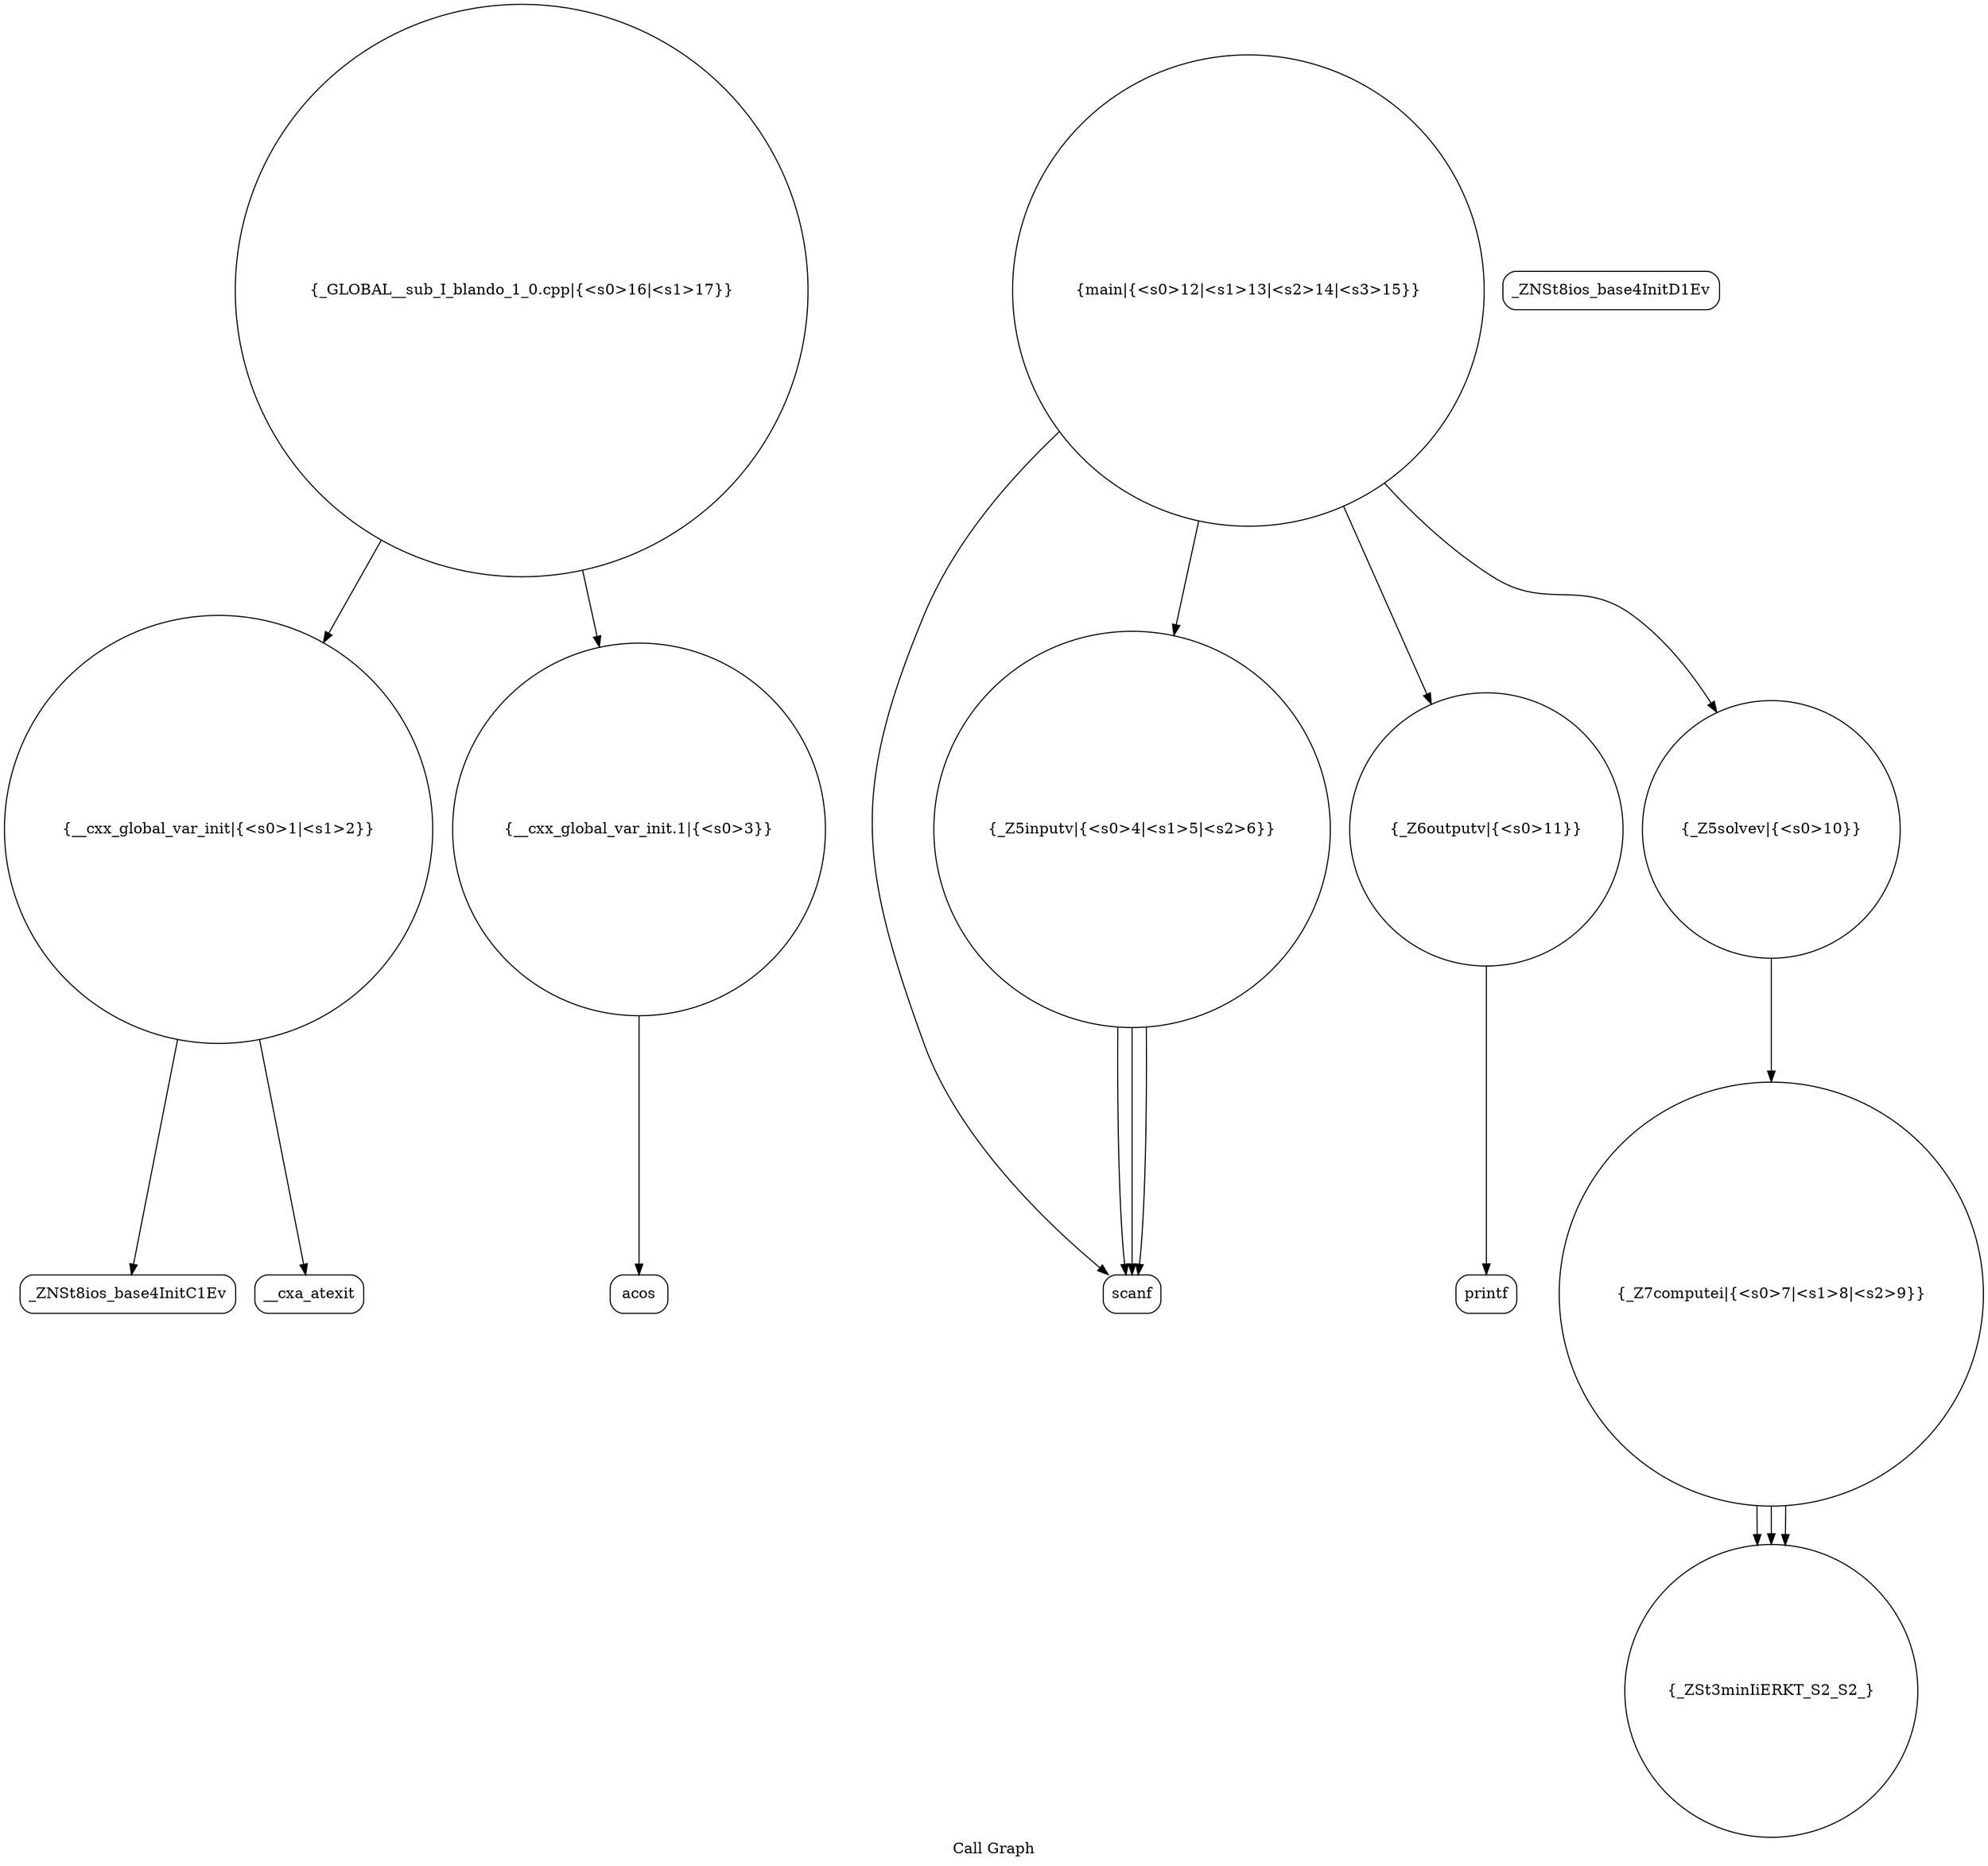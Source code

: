 digraph "Call Graph" {
	label="Call Graph";

	Node0x5576969ca880 [shape=record,shape=circle,label="{__cxx_global_var_init|{<s0>1|<s1>2}}"];
	Node0x5576969ca880:s0 -> Node0x5576969cad10[color=black];
	Node0x5576969ca880:s1 -> Node0x5576969cae10[color=black];
	Node0x5576969cb010 [shape=record,shape=Mrecord,label="{scanf}"];
	Node0x5576969cb390 [shape=record,shape=circle,label="{_GLOBAL__sub_I_blando_1_0.cpp|{<s0>16|<s1>17}}"];
	Node0x5576969cb390:s0 -> Node0x5576969ca880[color=black];
	Node0x5576969cb390:s1 -> Node0x5576969cae90[color=black];
	Node0x5576969cad90 [shape=record,shape=Mrecord,label="{_ZNSt8ios_base4InitD1Ev}"];
	Node0x5576969cb110 [shape=record,shape=circle,label="{_ZSt3minIiERKT_S2_S2_}"];
	Node0x5576969cae90 [shape=record,shape=circle,label="{__cxx_global_var_init.1|{<s0>3}}"];
	Node0x5576969cae90:s0 -> Node0x5576969caf10[color=black];
	Node0x5576969cb210 [shape=record,shape=circle,label="{_Z6outputv|{<s0>11}}"];
	Node0x5576969cb210:s0 -> Node0x5576969cb290[color=black];
	Node0x5576969caf90 [shape=record,shape=circle,label="{_Z5inputv|{<s0>4|<s1>5|<s2>6}}"];
	Node0x5576969caf90:s0 -> Node0x5576969cb010[color=black];
	Node0x5576969caf90:s1 -> Node0x5576969cb010[color=black];
	Node0x5576969caf90:s2 -> Node0x5576969cb010[color=black];
	Node0x5576969cb310 [shape=record,shape=circle,label="{main|{<s0>12|<s1>13|<s2>14|<s3>15}}"];
	Node0x5576969cb310:s0 -> Node0x5576969cb010[color=black];
	Node0x5576969cb310:s1 -> Node0x5576969caf90[color=black];
	Node0x5576969cb310:s2 -> Node0x5576969cb190[color=black];
	Node0x5576969cb310:s3 -> Node0x5576969cb210[color=black];
	Node0x5576969cad10 [shape=record,shape=Mrecord,label="{_ZNSt8ios_base4InitC1Ev}"];
	Node0x5576969cb090 [shape=record,shape=circle,label="{_Z7computei|{<s0>7|<s1>8|<s2>9}}"];
	Node0x5576969cb090:s0 -> Node0x5576969cb110[color=black];
	Node0x5576969cb090:s1 -> Node0x5576969cb110[color=black];
	Node0x5576969cb090:s2 -> Node0x5576969cb110[color=black];
	Node0x5576969cae10 [shape=record,shape=Mrecord,label="{__cxa_atexit}"];
	Node0x5576969cb190 [shape=record,shape=circle,label="{_Z5solvev|{<s0>10}}"];
	Node0x5576969cb190:s0 -> Node0x5576969cb090[color=black];
	Node0x5576969caf10 [shape=record,shape=Mrecord,label="{acos}"];
	Node0x5576969cb290 [shape=record,shape=Mrecord,label="{printf}"];
}
